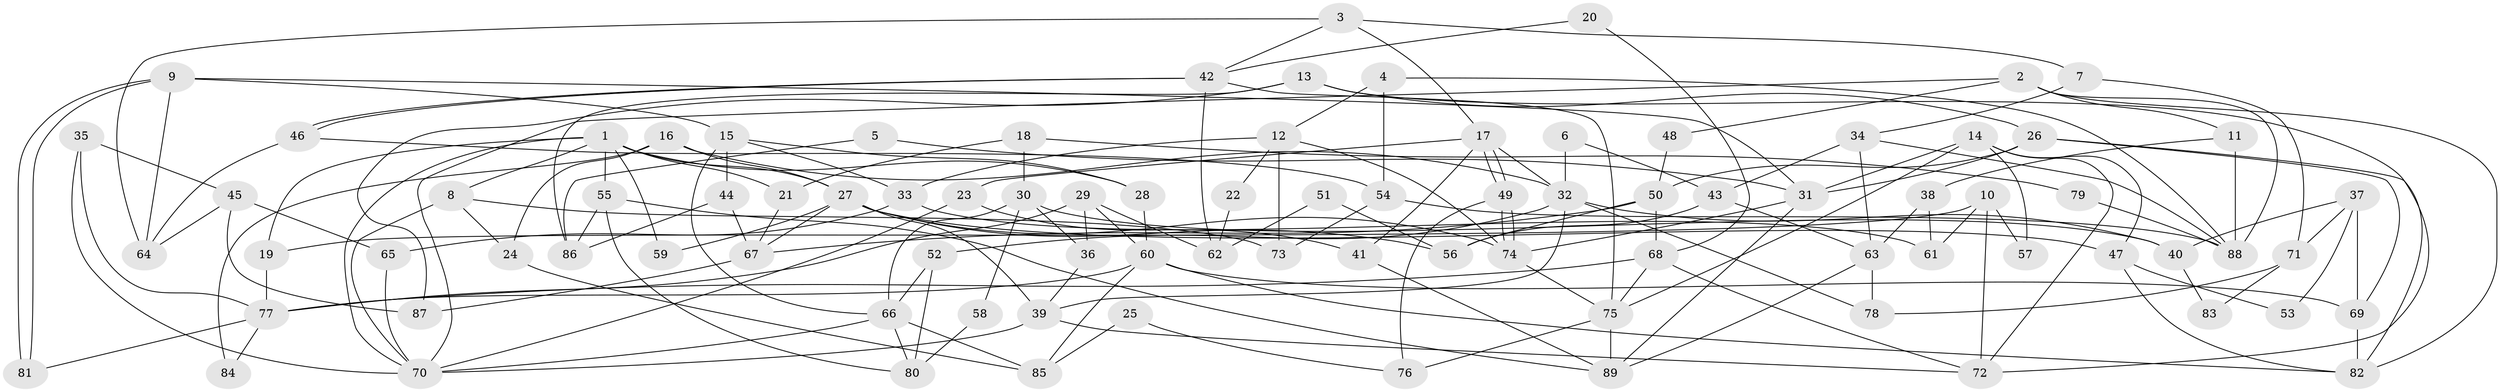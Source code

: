 // coarse degree distribution, {4: 0.2, 8: 0.08888888888888889, 10: 0.022222222222222223, 9: 0.022222222222222223, 3: 0.17777777777777778, 7: 0.06666666666666667, 6: 0.044444444444444446, 12: 0.022222222222222223, 5: 0.2, 2: 0.13333333333333333, 11: 0.022222222222222223}
// Generated by graph-tools (version 1.1) at 2025/50/03/04/25 22:50:58]
// undirected, 89 vertices, 178 edges
graph export_dot {
  node [color=gray90,style=filled];
  1;
  2;
  3;
  4;
  5;
  6;
  7;
  8;
  9;
  10;
  11;
  12;
  13;
  14;
  15;
  16;
  17;
  18;
  19;
  20;
  21;
  22;
  23;
  24;
  25;
  26;
  27;
  28;
  29;
  30;
  31;
  32;
  33;
  34;
  35;
  36;
  37;
  38;
  39;
  40;
  41;
  42;
  43;
  44;
  45;
  46;
  47;
  48;
  49;
  50;
  51;
  52;
  53;
  54;
  55;
  56;
  57;
  58;
  59;
  60;
  61;
  62;
  63;
  64;
  65;
  66;
  67;
  68;
  69;
  70;
  71;
  72;
  73;
  74;
  75;
  76;
  77;
  78;
  79;
  80;
  81;
  82;
  83;
  84;
  85;
  86;
  87;
  88;
  89;
  1 -- 8;
  1 -- 70;
  1 -- 19;
  1 -- 21;
  1 -- 27;
  1 -- 28;
  1 -- 55;
  1 -- 59;
  2 -- 88;
  2 -- 82;
  2 -- 11;
  2 -- 48;
  2 -- 70;
  3 -- 42;
  3 -- 17;
  3 -- 7;
  3 -- 64;
  4 -- 54;
  4 -- 12;
  4 -- 88;
  5 -- 31;
  5 -- 86;
  6 -- 32;
  6 -- 43;
  7 -- 71;
  7 -- 34;
  8 -- 70;
  8 -- 24;
  8 -- 73;
  9 -- 31;
  9 -- 81;
  9 -- 81;
  9 -- 15;
  9 -- 64;
  10 -- 19;
  10 -- 72;
  10 -- 57;
  10 -- 61;
  11 -- 38;
  11 -- 88;
  12 -- 73;
  12 -- 74;
  12 -- 22;
  12 -- 33;
  13 -- 87;
  13 -- 26;
  13 -- 72;
  13 -- 86;
  14 -- 47;
  14 -- 72;
  14 -- 31;
  14 -- 57;
  14 -- 75;
  15 -- 66;
  15 -- 28;
  15 -- 33;
  15 -- 44;
  16 -- 32;
  16 -- 27;
  16 -- 24;
  16 -- 84;
  17 -- 49;
  17 -- 49;
  17 -- 23;
  17 -- 32;
  17 -- 41;
  18 -- 21;
  18 -- 30;
  18 -- 79;
  19 -- 77;
  20 -- 68;
  20 -- 42;
  21 -- 67;
  22 -- 62;
  23 -- 41;
  23 -- 70;
  24 -- 85;
  25 -- 76;
  25 -- 85;
  26 -- 50;
  26 -- 31;
  26 -- 69;
  26 -- 82;
  27 -- 56;
  27 -- 39;
  27 -- 47;
  27 -- 59;
  27 -- 67;
  27 -- 74;
  28 -- 60;
  29 -- 60;
  29 -- 77;
  29 -- 36;
  29 -- 62;
  30 -- 66;
  30 -- 36;
  30 -- 40;
  30 -- 58;
  31 -- 74;
  31 -- 89;
  32 -- 39;
  32 -- 40;
  32 -- 52;
  32 -- 78;
  33 -- 61;
  33 -- 65;
  34 -- 88;
  34 -- 43;
  34 -- 63;
  35 -- 77;
  35 -- 45;
  35 -- 70;
  36 -- 39;
  37 -- 69;
  37 -- 40;
  37 -- 53;
  37 -- 71;
  38 -- 61;
  38 -- 63;
  39 -- 70;
  39 -- 72;
  40 -- 83;
  41 -- 89;
  42 -- 46;
  42 -- 46;
  42 -- 75;
  42 -- 62;
  43 -- 63;
  43 -- 56;
  44 -- 86;
  44 -- 67;
  45 -- 65;
  45 -- 64;
  45 -- 87;
  46 -- 64;
  46 -- 54;
  47 -- 82;
  47 -- 53;
  48 -- 50;
  49 -- 74;
  49 -- 74;
  49 -- 76;
  50 -- 67;
  50 -- 68;
  50 -- 56;
  51 -- 62;
  51 -- 56;
  52 -- 66;
  52 -- 80;
  54 -- 88;
  54 -- 73;
  55 -- 89;
  55 -- 80;
  55 -- 86;
  58 -- 80;
  60 -- 82;
  60 -- 69;
  60 -- 77;
  60 -- 85;
  63 -- 89;
  63 -- 78;
  65 -- 70;
  66 -- 80;
  66 -- 70;
  66 -- 85;
  67 -- 87;
  68 -- 72;
  68 -- 75;
  68 -- 77;
  69 -- 82;
  71 -- 78;
  71 -- 83;
  74 -- 75;
  75 -- 76;
  75 -- 89;
  77 -- 81;
  77 -- 84;
  79 -- 88;
}
